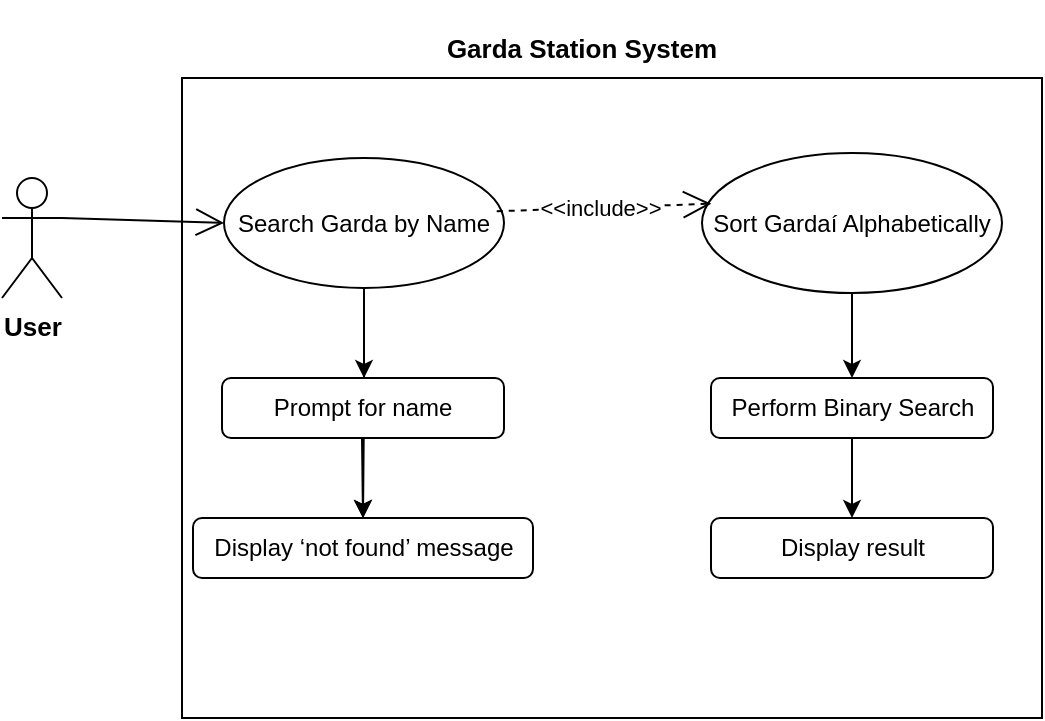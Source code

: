 <mxfile version="27.0.1">
  <diagram name="Page-1" id="pIi9NT4TqHAl4HyNbGb8">
    <mxGraphModel dx="772" dy="483" grid="1" gridSize="10" guides="1" tooltips="1" connect="1" arrows="1" fold="1" page="1" pageScale="1" pageWidth="827" pageHeight="1169" math="0" shadow="0">
      <root>
        <mxCell id="0" />
        <mxCell id="1" parent="0" />
        <mxCell id="dT4LZuu2ujaMMOGYnrp7-1" value="" style="rounded=0;whiteSpace=wrap;html=1;" parent="1" vertex="1">
          <mxGeometry x="200" y="40" width="430" height="320" as="geometry" />
        </mxCell>
        <mxCell id="dT4LZuu2ujaMMOGYnrp7-2" value="&lt;h4&gt;&lt;font style=&quot;font-size: 13px;&quot;&gt;Garda Station System&lt;/font&gt;&lt;/h4&gt;" style="text;html=1;align=center;verticalAlign=middle;whiteSpace=wrap;rounded=0;" parent="1" vertex="1">
          <mxGeometry x="300" y="10" width="200" height="30" as="geometry" />
        </mxCell>
        <mxCell id="dT4LZuu2ujaMMOGYnrp7-3" value="&lt;b&gt;&lt;font style=&quot;font-size: 13px;&quot;&gt;User&lt;/font&gt;&lt;/b&gt;" style="shape=umlActor;verticalLabelPosition=bottom;verticalAlign=top;html=1;" parent="1" vertex="1">
          <mxGeometry x="110" y="90" width="30" height="60" as="geometry" />
        </mxCell>
        <mxCell id="yVSypjSGeWVxoBoERW7e-5" value="" style="edgeStyle=orthogonalEdgeStyle;rounded=0;orthogonalLoop=1;jettySize=auto;html=1;" parent="1" source="dT4LZuu2ujaMMOGYnrp7-4" target="dT4LZuu2ujaMMOGYnrp7-12" edge="1">
          <mxGeometry relative="1" as="geometry" />
        </mxCell>
        <mxCell id="dT4LZuu2ujaMMOGYnrp7-4" value="&lt;div&gt;Search Garda by Name&lt;/div&gt;" style="ellipse;whiteSpace=wrap;html=1;" parent="1" vertex="1">
          <mxGeometry x="221" y="80" width="140" height="65" as="geometry" />
        </mxCell>
        <mxCell id="dT4LZuu2ujaMMOGYnrp7-5" value="" style="endArrow=open;endFill=1;endSize=12;html=1;rounded=0;exitX=1;exitY=0.333;exitDx=0;exitDy=0;exitPerimeter=0;entryX=0;entryY=0.5;entryDx=0;entryDy=0;" parent="1" source="dT4LZuu2ujaMMOGYnrp7-3" target="dT4LZuu2ujaMMOGYnrp7-4" edge="1">
          <mxGeometry width="160" relative="1" as="geometry">
            <mxPoint x="320" y="250" as="sourcePoint" />
            <mxPoint x="480" y="250" as="targetPoint" />
          </mxGeometry>
        </mxCell>
        <mxCell id="dT4LZuu2ujaMMOGYnrp7-6" value="&lt;div&gt;Sort Gardaí Alphabetically&lt;/div&gt;" style="ellipse;whiteSpace=wrap;html=1;" parent="1" vertex="1">
          <mxGeometry x="460" y="77.5" width="150" height="70" as="geometry" />
        </mxCell>
        <mxCell id="dT4LZuu2ujaMMOGYnrp7-7" value="" style="endArrow=open;endFill=1;endSize=12;html=1;rounded=0;exitX=0.974;exitY=0.41;exitDx=0;exitDy=0;entryX=0.031;entryY=0.362;entryDx=0;entryDy=0;exitPerimeter=0;entryPerimeter=0;dashed=1;" parent="1" source="dT4LZuu2ujaMMOGYnrp7-4" target="dT4LZuu2ujaMMOGYnrp7-6" edge="1">
          <mxGeometry width="160" relative="1" as="geometry">
            <mxPoint x="320" y="250" as="sourcePoint" />
            <mxPoint x="480" y="250" as="targetPoint" />
          </mxGeometry>
        </mxCell>
        <mxCell id="dT4LZuu2ujaMMOGYnrp7-8" value="&amp;lt;&amp;lt;include&amp;gt;&amp;gt;" style="edgeLabel;html=1;align=center;verticalAlign=middle;resizable=0;points=[];" parent="dT4LZuu2ujaMMOGYnrp7-7" vertex="1" connectable="0">
          <mxGeometry x="-0.049" relative="1" as="geometry">
            <mxPoint as="offset" />
          </mxGeometry>
        </mxCell>
        <mxCell id="dT4LZuu2ujaMMOGYnrp7-9" value="Display result" style="rounded=1;whiteSpace=wrap;html=1;" parent="1" vertex="1">
          <mxGeometry x="464.5" y="260" width="141" height="30" as="geometry" />
        </mxCell>
        <mxCell id="dT4LZuu2ujaMMOGYnrp7-10" value="Prompt for name" style="rounded=1;whiteSpace=wrap;html=1;" parent="1" vertex="1">
          <mxGeometry x="220" y="190" width="141" height="30" as="geometry" />
        </mxCell>
        <mxCell id="dT4LZuu2ujaMMOGYnrp7-11" value="Perform Binary Search" style="rounded=1;whiteSpace=wrap;html=1;" parent="1" vertex="1">
          <mxGeometry x="464.5" y="190" width="141" height="30" as="geometry" />
        </mxCell>
        <mxCell id="dT4LZuu2ujaMMOGYnrp7-12" value="Display ‘not found’ message" style="rounded=1;whiteSpace=wrap;html=1;" parent="1" vertex="1">
          <mxGeometry x="205.5" y="260" width="170" height="30" as="geometry" />
        </mxCell>
        <mxCell id="dT4LZuu2ujaMMOGYnrp7-15" value="" style="endArrow=classic;html=1;rounded=0;exitX=0.5;exitY=1;exitDx=0;exitDy=0;entryX=0.5;entryY=0;entryDx=0;entryDy=0;" parent="1" source="dT4LZuu2ujaMMOGYnrp7-11" target="dT4LZuu2ujaMMOGYnrp7-9" edge="1">
          <mxGeometry width="50" height="50" relative="1" as="geometry">
            <mxPoint x="509" y="180" as="sourcePoint" />
            <mxPoint x="509" y="220" as="targetPoint" />
          </mxGeometry>
        </mxCell>
        <mxCell id="yVSypjSGeWVxoBoERW7e-2" value="" style="endArrow=classic;html=1;rounded=0;exitX=0.5;exitY=1;exitDx=0;exitDy=0;" parent="1" source="dT4LZuu2ujaMMOGYnrp7-4" edge="1">
          <mxGeometry width="50" height="50" relative="1" as="geometry">
            <mxPoint x="370" y="280" as="sourcePoint" />
            <mxPoint x="291" y="190" as="targetPoint" />
          </mxGeometry>
        </mxCell>
        <mxCell id="yVSypjSGeWVxoBoERW7e-3" value="" style="endArrow=classic;html=1;rounded=0;entryX=0.5;entryY=0;entryDx=0;entryDy=0;" parent="1" target="dT4LZuu2ujaMMOGYnrp7-12" edge="1">
          <mxGeometry width="50" height="50" relative="1" as="geometry">
            <mxPoint x="290" y="220" as="sourcePoint" />
            <mxPoint x="294" y="199" as="targetPoint" />
          </mxGeometry>
        </mxCell>
        <mxCell id="yVSypjSGeWVxoBoERW7e-4" value="" style="endArrow=classic;html=1;rounded=0;exitX=0.5;exitY=1;exitDx=0;exitDy=0;entryX=0.5;entryY=0;entryDx=0;entryDy=0;" parent="1" source="dT4LZuu2ujaMMOGYnrp7-6" target="dT4LZuu2ujaMMOGYnrp7-11" edge="1">
          <mxGeometry width="50" height="50" relative="1" as="geometry">
            <mxPoint x="305" y="165" as="sourcePoint" />
            <mxPoint x="304" y="209" as="targetPoint" />
          </mxGeometry>
        </mxCell>
      </root>
    </mxGraphModel>
  </diagram>
</mxfile>
